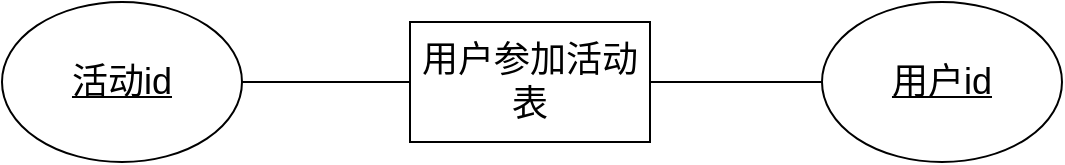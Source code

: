 <mxfile version="24.4.4" type="github">
  <diagram name="第 1 页" id="_nxp3xm8CcGgjBcgOv_A">
    <mxGraphModel dx="1434" dy="738" grid="1" gridSize="10" guides="1" tooltips="1" connect="1" arrows="1" fold="1" page="1" pageScale="1" pageWidth="827" pageHeight="1169" math="0" shadow="0">
      <root>
        <mxCell id="0" />
        <mxCell id="1" parent="0" />
        <mxCell id="-cADjBUJC_uWGdtlxSjB-1" style="edgeStyle=orthogonalEdgeStyle;rounded=0;orthogonalLoop=1;jettySize=auto;html=1;exitX=1;exitY=0.5;exitDx=0;exitDy=0;entryX=0;entryY=0.5;entryDx=0;entryDy=0;fontSize=18;endArrow=none;endFill=0;" edge="1" parent="1" source="-cADjBUJC_uWGdtlxSjB-2" target="-cADjBUJC_uWGdtlxSjB-5">
          <mxGeometry relative="1" as="geometry" />
        </mxCell>
        <mxCell id="-cADjBUJC_uWGdtlxSjB-2" value="用户参加活动表" style="rounded=0;whiteSpace=wrap;html=1;fontSize=18;" vertex="1" parent="1">
          <mxGeometry x="354" y="280" width="120" height="60" as="geometry" />
        </mxCell>
        <mxCell id="-cADjBUJC_uWGdtlxSjB-3" style="edgeStyle=orthogonalEdgeStyle;rounded=0;orthogonalLoop=1;jettySize=auto;html=1;exitX=1;exitY=0.5;exitDx=0;exitDy=0;entryX=0;entryY=0.5;entryDx=0;entryDy=0;fontSize=18;endArrow=none;endFill=0;" edge="1" parent="1" source="-cADjBUJC_uWGdtlxSjB-4" target="-cADjBUJC_uWGdtlxSjB-2">
          <mxGeometry relative="1" as="geometry" />
        </mxCell>
        <mxCell id="-cADjBUJC_uWGdtlxSjB-4" value="&lt;u&gt;活动id&lt;/u&gt;" style="ellipse;whiteSpace=wrap;html=1;fontSize=18;" vertex="1" parent="1">
          <mxGeometry x="150" y="270" width="120" height="80" as="geometry" />
        </mxCell>
        <mxCell id="-cADjBUJC_uWGdtlxSjB-5" value="&lt;u&gt;用户id&lt;/u&gt;" style="ellipse;whiteSpace=wrap;html=1;fontSize=18;" vertex="1" parent="1">
          <mxGeometry x="560" y="270" width="120" height="80" as="geometry" />
        </mxCell>
      </root>
    </mxGraphModel>
  </diagram>
</mxfile>

